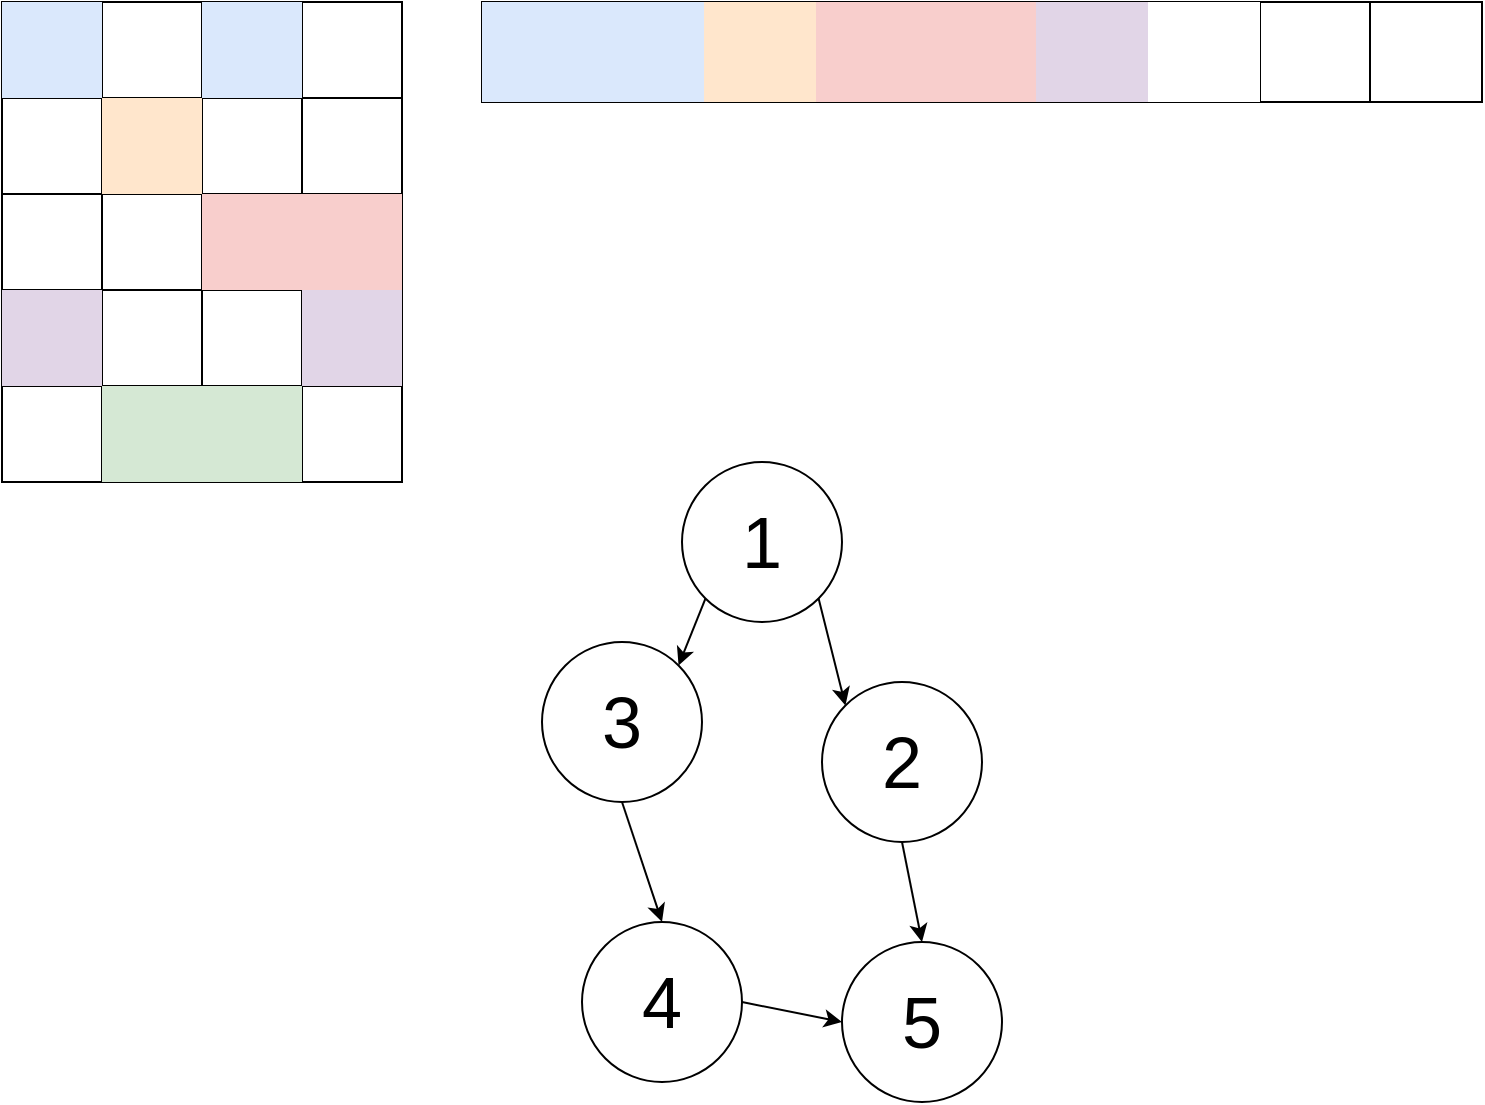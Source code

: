 <mxfile version="14.1.4" type="device"><diagram id="PhliF-1fLI7YCbEe0Pyw" name="Page-1"><mxGraphModel dx="946" dy="672" grid="0" gridSize="10" guides="1" tooltips="1" connect="1" arrows="1" fold="1" page="1" pageScale="1" pageWidth="850" pageHeight="1100" math="0" shadow="0"><root><mxCell id="0"/><mxCell id="1" parent="0"/><mxCell id="wwSAajYSL91jlV78iAuo-27" value="" style="shape=table;html=1;whiteSpace=wrap;startSize=0;container=1;collapsible=0;childLayout=tableLayout;" vertex="1" parent="1"><mxGeometry x="40" y="80" width="200" height="240" as="geometry"/></mxCell><mxCell id="wwSAajYSL91jlV78iAuo-28" value="" style="shape=partialRectangle;html=1;whiteSpace=wrap;collapsible=0;dropTarget=0;pointerEvents=0;fillColor=none;top=0;left=0;bottom=0;right=0;points=[[0,0.5],[1,0.5]];portConstraint=eastwest;" vertex="1" parent="wwSAajYSL91jlV78iAuo-27"><mxGeometry width="200" height="48" as="geometry"/></mxCell><mxCell id="wwSAajYSL91jlV78iAuo-29" value="" style="shape=partialRectangle;html=1;whiteSpace=wrap;connectable=0;overflow=hidden;fillColor=#dae8fc;top=0;left=0;bottom=0;right=0;strokeColor=#6c8ebf;" vertex="1" parent="wwSAajYSL91jlV78iAuo-28"><mxGeometry width="50" height="48" as="geometry"/></mxCell><mxCell id="wwSAajYSL91jlV78iAuo-30" value="" style="shape=partialRectangle;html=1;whiteSpace=wrap;connectable=0;overflow=hidden;fillColor=none;top=0;left=0;bottom=0;right=0;" vertex="1" parent="wwSAajYSL91jlV78iAuo-28"><mxGeometry x="50" width="50" height="48" as="geometry"/></mxCell><mxCell id="wwSAajYSL91jlV78iAuo-31" value="" style="shape=partialRectangle;html=1;whiteSpace=wrap;connectable=0;overflow=hidden;fillColor=#dae8fc;top=0;left=0;bottom=0;right=0;strokeColor=#6c8ebf;" vertex="1" parent="wwSAajYSL91jlV78iAuo-28"><mxGeometry x="100" width="50" height="48" as="geometry"/></mxCell><mxCell id="wwSAajYSL91jlV78iAuo-32" value="" style="shape=partialRectangle;html=1;whiteSpace=wrap;connectable=0;overflow=hidden;fillColor=none;top=0;left=0;bottom=0;right=0;" vertex="1" parent="wwSAajYSL91jlV78iAuo-28"><mxGeometry x="150" width="50" height="48" as="geometry"/></mxCell><mxCell id="wwSAajYSL91jlV78iAuo-33" value="" style="shape=partialRectangle;html=1;whiteSpace=wrap;collapsible=0;dropTarget=0;pointerEvents=0;fillColor=none;top=0;left=0;bottom=0;right=0;points=[[0,0.5],[1,0.5]];portConstraint=eastwest;" vertex="1" parent="wwSAajYSL91jlV78iAuo-27"><mxGeometry y="48" width="200" height="48" as="geometry"/></mxCell><mxCell id="wwSAajYSL91jlV78iAuo-34" value="" style="shape=partialRectangle;html=1;whiteSpace=wrap;connectable=0;overflow=hidden;fillColor=none;top=0;left=0;bottom=0;right=0;" vertex="1" parent="wwSAajYSL91jlV78iAuo-33"><mxGeometry width="50" height="48" as="geometry"/></mxCell><mxCell id="wwSAajYSL91jlV78iAuo-35" value="" style="shape=partialRectangle;html=1;whiteSpace=wrap;connectable=0;overflow=hidden;top=0;left=0;bottom=0;right=0;fillColor=#ffe6cc;strokeColor=#d79b00;" vertex="1" parent="wwSAajYSL91jlV78iAuo-33"><mxGeometry x="50" width="50" height="48" as="geometry"/></mxCell><mxCell id="wwSAajYSL91jlV78iAuo-36" value="" style="shape=partialRectangle;html=1;whiteSpace=wrap;connectable=0;overflow=hidden;fillColor=none;top=0;left=0;bottom=0;right=0;" vertex="1" parent="wwSAajYSL91jlV78iAuo-33"><mxGeometry x="100" width="50" height="48" as="geometry"/></mxCell><mxCell id="wwSAajYSL91jlV78iAuo-37" value="" style="shape=partialRectangle;html=1;whiteSpace=wrap;connectable=0;overflow=hidden;fillColor=none;top=0;left=0;bottom=0;right=0;" vertex="1" parent="wwSAajYSL91jlV78iAuo-33"><mxGeometry x="150" width="50" height="48" as="geometry"/></mxCell><mxCell id="wwSAajYSL91jlV78iAuo-38" value="" style="shape=partialRectangle;html=1;whiteSpace=wrap;collapsible=0;dropTarget=0;pointerEvents=0;fillColor=none;top=0;left=0;bottom=0;right=0;points=[[0,0.5],[1,0.5]];portConstraint=eastwest;" vertex="1" parent="wwSAajYSL91jlV78iAuo-27"><mxGeometry y="96" width="200" height="48" as="geometry"/></mxCell><mxCell id="wwSAajYSL91jlV78iAuo-39" value="" style="shape=partialRectangle;html=1;whiteSpace=wrap;connectable=0;overflow=hidden;fillColor=none;top=0;left=0;bottom=0;right=0;" vertex="1" parent="wwSAajYSL91jlV78iAuo-38"><mxGeometry width="50" height="48" as="geometry"/></mxCell><mxCell id="wwSAajYSL91jlV78iAuo-40" value="" style="shape=partialRectangle;html=1;whiteSpace=wrap;connectable=0;overflow=hidden;fillColor=none;top=0;left=0;bottom=0;right=0;" vertex="1" parent="wwSAajYSL91jlV78iAuo-38"><mxGeometry x="50" width="50" height="48" as="geometry"/></mxCell><mxCell id="wwSAajYSL91jlV78iAuo-41" value="" style="shape=partialRectangle;html=1;whiteSpace=wrap;connectable=0;overflow=hidden;fillColor=#f8cecc;top=0;left=0;bottom=0;right=0;strokeColor=#b85450;" vertex="1" parent="wwSAajYSL91jlV78iAuo-38"><mxGeometry x="100" width="50" height="48" as="geometry"/></mxCell><mxCell id="wwSAajYSL91jlV78iAuo-42" value="" style="shape=partialRectangle;html=1;whiteSpace=wrap;connectable=0;overflow=hidden;fillColor=#f8cecc;top=0;left=0;bottom=0;right=0;strokeColor=#b85450;" vertex="1" parent="wwSAajYSL91jlV78iAuo-38"><mxGeometry x="150" width="50" height="48" as="geometry"/></mxCell><mxCell id="wwSAajYSL91jlV78iAuo-43" value="" style="shape=partialRectangle;html=1;whiteSpace=wrap;collapsible=0;dropTarget=0;pointerEvents=0;fillColor=none;top=0;left=0;bottom=0;right=0;points=[[0,0.5],[1,0.5]];portConstraint=eastwest;" vertex="1" parent="wwSAajYSL91jlV78iAuo-27"><mxGeometry y="144" width="200" height="48" as="geometry"/></mxCell><mxCell id="wwSAajYSL91jlV78iAuo-44" value="" style="shape=partialRectangle;html=1;whiteSpace=wrap;connectable=0;overflow=hidden;fillColor=#e1d5e7;top=0;left=0;bottom=0;right=0;strokeColor=#9673a6;" vertex="1" parent="wwSAajYSL91jlV78iAuo-43"><mxGeometry width="50" height="48" as="geometry"/></mxCell><mxCell id="wwSAajYSL91jlV78iAuo-45" value="" style="shape=partialRectangle;html=1;whiteSpace=wrap;connectable=0;overflow=hidden;fillColor=none;top=0;left=0;bottom=0;right=0;" vertex="1" parent="wwSAajYSL91jlV78iAuo-43"><mxGeometry x="50" width="50" height="48" as="geometry"/></mxCell><mxCell id="wwSAajYSL91jlV78iAuo-46" value="" style="shape=partialRectangle;html=1;whiteSpace=wrap;connectable=0;overflow=hidden;fillColor=none;top=0;left=0;bottom=0;right=0;" vertex="1" parent="wwSAajYSL91jlV78iAuo-43"><mxGeometry x="100" width="50" height="48" as="geometry"/></mxCell><mxCell id="wwSAajYSL91jlV78iAuo-47" value="" style="shape=partialRectangle;html=1;whiteSpace=wrap;connectable=0;overflow=hidden;fillColor=#e1d5e7;top=0;left=0;bottom=0;right=0;strokeColor=#9673a6;" vertex="1" parent="wwSAajYSL91jlV78iAuo-43"><mxGeometry x="150" width="50" height="48" as="geometry"/></mxCell><mxCell id="wwSAajYSL91jlV78iAuo-48" value="" style="shape=partialRectangle;html=1;whiteSpace=wrap;collapsible=0;dropTarget=0;pointerEvents=0;fillColor=none;top=0;left=0;bottom=0;right=0;points=[[0,0.5],[1,0.5]];portConstraint=eastwest;" vertex="1" parent="wwSAajYSL91jlV78iAuo-27"><mxGeometry y="192" width="200" height="48" as="geometry"/></mxCell><mxCell id="wwSAajYSL91jlV78iAuo-49" value="" style="shape=partialRectangle;html=1;whiteSpace=wrap;connectable=0;overflow=hidden;fillColor=none;top=0;left=0;bottom=0;right=0;" vertex="1" parent="wwSAajYSL91jlV78iAuo-48"><mxGeometry width="50" height="48" as="geometry"/></mxCell><mxCell id="wwSAajYSL91jlV78iAuo-50" value="" style="shape=partialRectangle;html=1;whiteSpace=wrap;connectable=0;overflow=hidden;fillColor=#d5e8d4;top=0;left=0;bottom=0;right=0;strokeColor=#82b366;" vertex="1" parent="wwSAajYSL91jlV78iAuo-48"><mxGeometry x="50" width="50" height="48" as="geometry"/></mxCell><mxCell id="wwSAajYSL91jlV78iAuo-51" value="" style="shape=partialRectangle;html=1;whiteSpace=wrap;connectable=0;overflow=hidden;fillColor=#d5e8d4;top=0;left=0;bottom=0;right=0;strokeColor=#82b366;" vertex="1" parent="wwSAajYSL91jlV78iAuo-48"><mxGeometry x="100" width="50" height="48" as="geometry"/></mxCell><mxCell id="wwSAajYSL91jlV78iAuo-52" value="" style="shape=partialRectangle;html=1;whiteSpace=wrap;connectable=0;overflow=hidden;fillColor=none;top=0;left=0;bottom=0;right=0;" vertex="1" parent="wwSAajYSL91jlV78iAuo-48"><mxGeometry x="150" width="50" height="48" as="geometry"/></mxCell><mxCell id="wwSAajYSL91jlV78iAuo-54" value="" style="shape=table;html=1;whiteSpace=wrap;startSize=0;container=1;collapsible=0;childLayout=tableLayout;" vertex="1" parent="1"><mxGeometry x="280" y="80" width="500" height="50" as="geometry"/></mxCell><mxCell id="wwSAajYSL91jlV78iAuo-55" value="" style="shape=partialRectangle;html=1;whiteSpace=wrap;collapsible=0;dropTarget=0;pointerEvents=0;fillColor=none;top=0;left=0;bottom=0;right=0;points=[[0,0.5],[1,0.5]];portConstraint=eastwest;" vertex="1" parent="wwSAajYSL91jlV78iAuo-54"><mxGeometry width="500" height="50" as="geometry"/></mxCell><mxCell id="wwSAajYSL91jlV78iAuo-56" value="" style="shape=partialRectangle;html=1;whiteSpace=wrap;connectable=0;overflow=hidden;fillColor=#dae8fc;top=0;left=0;bottom=0;right=0;strokeColor=#6c8ebf;" vertex="1" parent="wwSAajYSL91jlV78iAuo-55"><mxGeometry width="56" height="50" as="geometry"/></mxCell><mxCell id="wwSAajYSL91jlV78iAuo-57" value="" style="shape=partialRectangle;html=1;whiteSpace=wrap;connectable=0;overflow=hidden;fillColor=#dae8fc;top=0;left=0;bottom=0;right=0;strokeColor=#6c8ebf;" vertex="1" parent="wwSAajYSL91jlV78iAuo-55"><mxGeometry x="56" width="55" height="50" as="geometry"/></mxCell><mxCell id="wwSAajYSL91jlV78iAuo-58" value="" style="shape=partialRectangle;html=1;whiteSpace=wrap;connectable=0;overflow=hidden;fillColor=#ffe6cc;top=0;left=0;bottom=0;right=0;strokeColor=#d79b00;" vertex="1" parent="wwSAajYSL91jlV78iAuo-55"><mxGeometry x="111" width="56" height="50" as="geometry"/></mxCell><mxCell id="wwSAajYSL91jlV78iAuo-59" value="" style="shape=partialRectangle;html=1;whiteSpace=wrap;connectable=0;overflow=hidden;fillColor=#f8cecc;top=0;left=0;bottom=0;right=0;strokeColor=#b85450;" vertex="1" parent="wwSAajYSL91jlV78iAuo-55"><mxGeometry x="167" width="56" height="50" as="geometry"/></mxCell><mxCell id="wwSAajYSL91jlV78iAuo-60" value="" style="shape=partialRectangle;html=1;whiteSpace=wrap;connectable=0;overflow=hidden;fillColor=#f8cecc;top=0;left=0;bottom=0;right=0;strokeColor=#b85450;" vertex="1" parent="wwSAajYSL91jlV78iAuo-55"><mxGeometry x="223" width="54" height="50" as="geometry"/></mxCell><mxCell id="wwSAajYSL91jlV78iAuo-61" value="" style="shape=partialRectangle;html=1;whiteSpace=wrap;connectable=0;overflow=hidden;fillColor=#e1d5e7;top=0;left=0;bottom=0;right=0;strokeColor=#9673a6;" vertex="1" parent="wwSAajYSL91jlV78iAuo-55"><mxGeometry x="277" width="56" height="50" as="geometry"/></mxCell><mxCell id="wwSAajYSL91jlV78iAuo-62" value="" style="shape=partialRectangle;html=1;whiteSpace=wrap;connectable=0;overflow=hidden;top=0;left=0;bottom=0;right=0;strokeColor=#9673a6;" vertex="1" parent="wwSAajYSL91jlV78iAuo-55"><mxGeometry x="333" width="56" height="50" as="geometry"/></mxCell><mxCell id="wwSAajYSL91jlV78iAuo-63" value="" style="shape=partialRectangle;html=1;whiteSpace=wrap;connectable=0;overflow=hidden;fillColor=none;top=0;left=0;bottom=0;right=0;" vertex="1" parent="wwSAajYSL91jlV78iAuo-55"><mxGeometry x="389" width="55" height="50" as="geometry"/></mxCell><mxCell id="wwSAajYSL91jlV78iAuo-64" value="" style="shape=partialRectangle;html=1;whiteSpace=wrap;connectable=0;overflow=hidden;fillColor=none;top=0;left=0;bottom=0;right=0;" vertex="1" parent="wwSAajYSL91jlV78iAuo-55"><mxGeometry x="444" width="56" height="50" as="geometry"/></mxCell><mxCell id="wwSAajYSL91jlV78iAuo-65" value="&lt;font style=&quot;font-size: 36px&quot;&gt;1&lt;/font&gt;" style="ellipse;whiteSpace=wrap;html=1;aspect=fixed;fillColor=#ffffff;gradientColor=#ffffff;" vertex="1" parent="1"><mxGeometry x="380" y="310" width="80" height="80" as="geometry"/></mxCell><mxCell id="wwSAajYSL91jlV78iAuo-70" value="&lt;font style=&quot;font-size: 36px&quot;&gt;2&lt;/font&gt;" style="ellipse;whiteSpace=wrap;html=1;aspect=fixed;fillColor=#ffffff;gradientColor=#ffffff;" vertex="1" parent="1"><mxGeometry x="450" y="420" width="80" height="80" as="geometry"/></mxCell><mxCell id="wwSAajYSL91jlV78iAuo-71" value="&lt;font style=&quot;font-size: 36px&quot;&gt;3&lt;/font&gt;" style="ellipse;whiteSpace=wrap;html=1;aspect=fixed;fillColor=#ffffff;gradientColor=#ffffff;" vertex="1" parent="1"><mxGeometry x="310" y="400" width="80" height="80" as="geometry"/></mxCell><mxCell id="wwSAajYSL91jlV78iAuo-72" value="&lt;font style=&quot;font-size: 36px&quot;&gt;4&lt;/font&gt;" style="ellipse;whiteSpace=wrap;html=1;aspect=fixed;fillColor=#ffffff;gradientColor=#ffffff;" vertex="1" parent="1"><mxGeometry x="330" y="540" width="80" height="80" as="geometry"/></mxCell><mxCell id="wwSAajYSL91jlV78iAuo-73" value="&lt;font style=&quot;font-size: 36px&quot;&gt;5&lt;/font&gt;" style="ellipse;whiteSpace=wrap;html=1;aspect=fixed;fillColor=#ffffff;gradientColor=#ffffff;" vertex="1" parent="1"><mxGeometry x="460" y="550" width="80" height="80" as="geometry"/></mxCell><mxCell id="wwSAajYSL91jlV78iAuo-74" value="" style="endArrow=classic;html=1;exitX=0;exitY=1;exitDx=0;exitDy=0;entryX=1;entryY=0;entryDx=0;entryDy=0;" edge="1" parent="1" source="wwSAajYSL91jlV78iAuo-65" target="wwSAajYSL91jlV78iAuo-71"><mxGeometry width="50" height="50" relative="1" as="geometry"><mxPoint x="400" y="500" as="sourcePoint"/><mxPoint x="450" y="450" as="targetPoint"/></mxGeometry></mxCell><mxCell id="wwSAajYSL91jlV78iAuo-75" value="" style="endArrow=classic;html=1;exitX=1;exitY=1;exitDx=0;exitDy=0;entryX=0;entryY=0;entryDx=0;entryDy=0;" edge="1" parent="1" source="wwSAajYSL91jlV78iAuo-65" target="wwSAajYSL91jlV78iAuo-70"><mxGeometry width="50" height="50" relative="1" as="geometry"><mxPoint x="400" y="500" as="sourcePoint"/><mxPoint x="450" y="450" as="targetPoint"/></mxGeometry></mxCell><mxCell id="wwSAajYSL91jlV78iAuo-76" value="" style="endArrow=classic;html=1;exitX=0.5;exitY=1;exitDx=0;exitDy=0;entryX=0.5;entryY=0;entryDx=0;entryDy=0;" edge="1" parent="1" source="wwSAajYSL91jlV78iAuo-71" target="wwSAajYSL91jlV78iAuo-72"><mxGeometry width="50" height="50" relative="1" as="geometry"><mxPoint x="400" y="500" as="sourcePoint"/><mxPoint x="450" y="450" as="targetPoint"/></mxGeometry></mxCell><mxCell id="wwSAajYSL91jlV78iAuo-77" style="edgeStyle=orthogonalEdgeStyle;rounded=0;orthogonalLoop=1;jettySize=auto;html=1;exitX=0.5;exitY=1;exitDx=0;exitDy=0;" edge="1" parent="1" source="wwSAajYSL91jlV78iAuo-72" target="wwSAajYSL91jlV78iAuo-72"><mxGeometry relative="1" as="geometry"/></mxCell><mxCell id="wwSAajYSL91jlV78iAuo-78" value="" style="endArrow=classic;html=1;exitX=0.5;exitY=1;exitDx=0;exitDy=0;entryX=0.5;entryY=0;entryDx=0;entryDy=0;" edge="1" parent="1" source="wwSAajYSL91jlV78iAuo-70" target="wwSAajYSL91jlV78iAuo-73"><mxGeometry width="50" height="50" relative="1" as="geometry"><mxPoint x="400" y="500" as="sourcePoint"/><mxPoint x="450" y="450" as="targetPoint"/></mxGeometry></mxCell><mxCell id="wwSAajYSL91jlV78iAuo-79" value="" style="endArrow=classic;html=1;exitX=1;exitY=0.5;exitDx=0;exitDy=0;entryX=0;entryY=0.5;entryDx=0;entryDy=0;" edge="1" parent="1" source="wwSAajYSL91jlV78iAuo-72" target="wwSAajYSL91jlV78iAuo-73"><mxGeometry width="50" height="50" relative="1" as="geometry"><mxPoint x="400" y="500" as="sourcePoint"/><mxPoint x="450" y="450" as="targetPoint"/></mxGeometry></mxCell></root></mxGraphModel></diagram></mxfile>